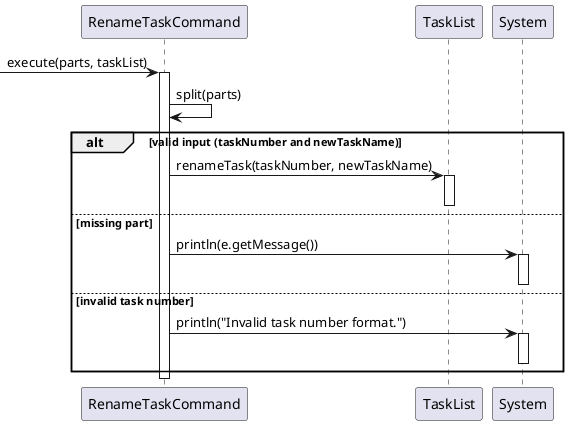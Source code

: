 @startuml
'https://plantuml.com/sequence-diagram

participant "RenameTaskCommand" as RenameCmd
participant "TaskList" as TaskList
participant "System" as Console

-> RenameCmd : execute(parts, taskList)
activate RenameCmd

RenameCmd -> RenameCmd : split(parts)

alt valid input (taskNumber and newTaskName)
    RenameCmd -> TaskList : renameTask(taskNumber, newTaskName)
    activate TaskList
    deactivate TaskList
else missing part
    RenameCmd -> Console : println(e.getMessage())
    activate Console
    deactivate Console
else invalid task number
    RenameCmd -> Console : println("Invalid task number format.")
    activate Console
    deactivate Console
end

deactivate RenameCmd
@enduml